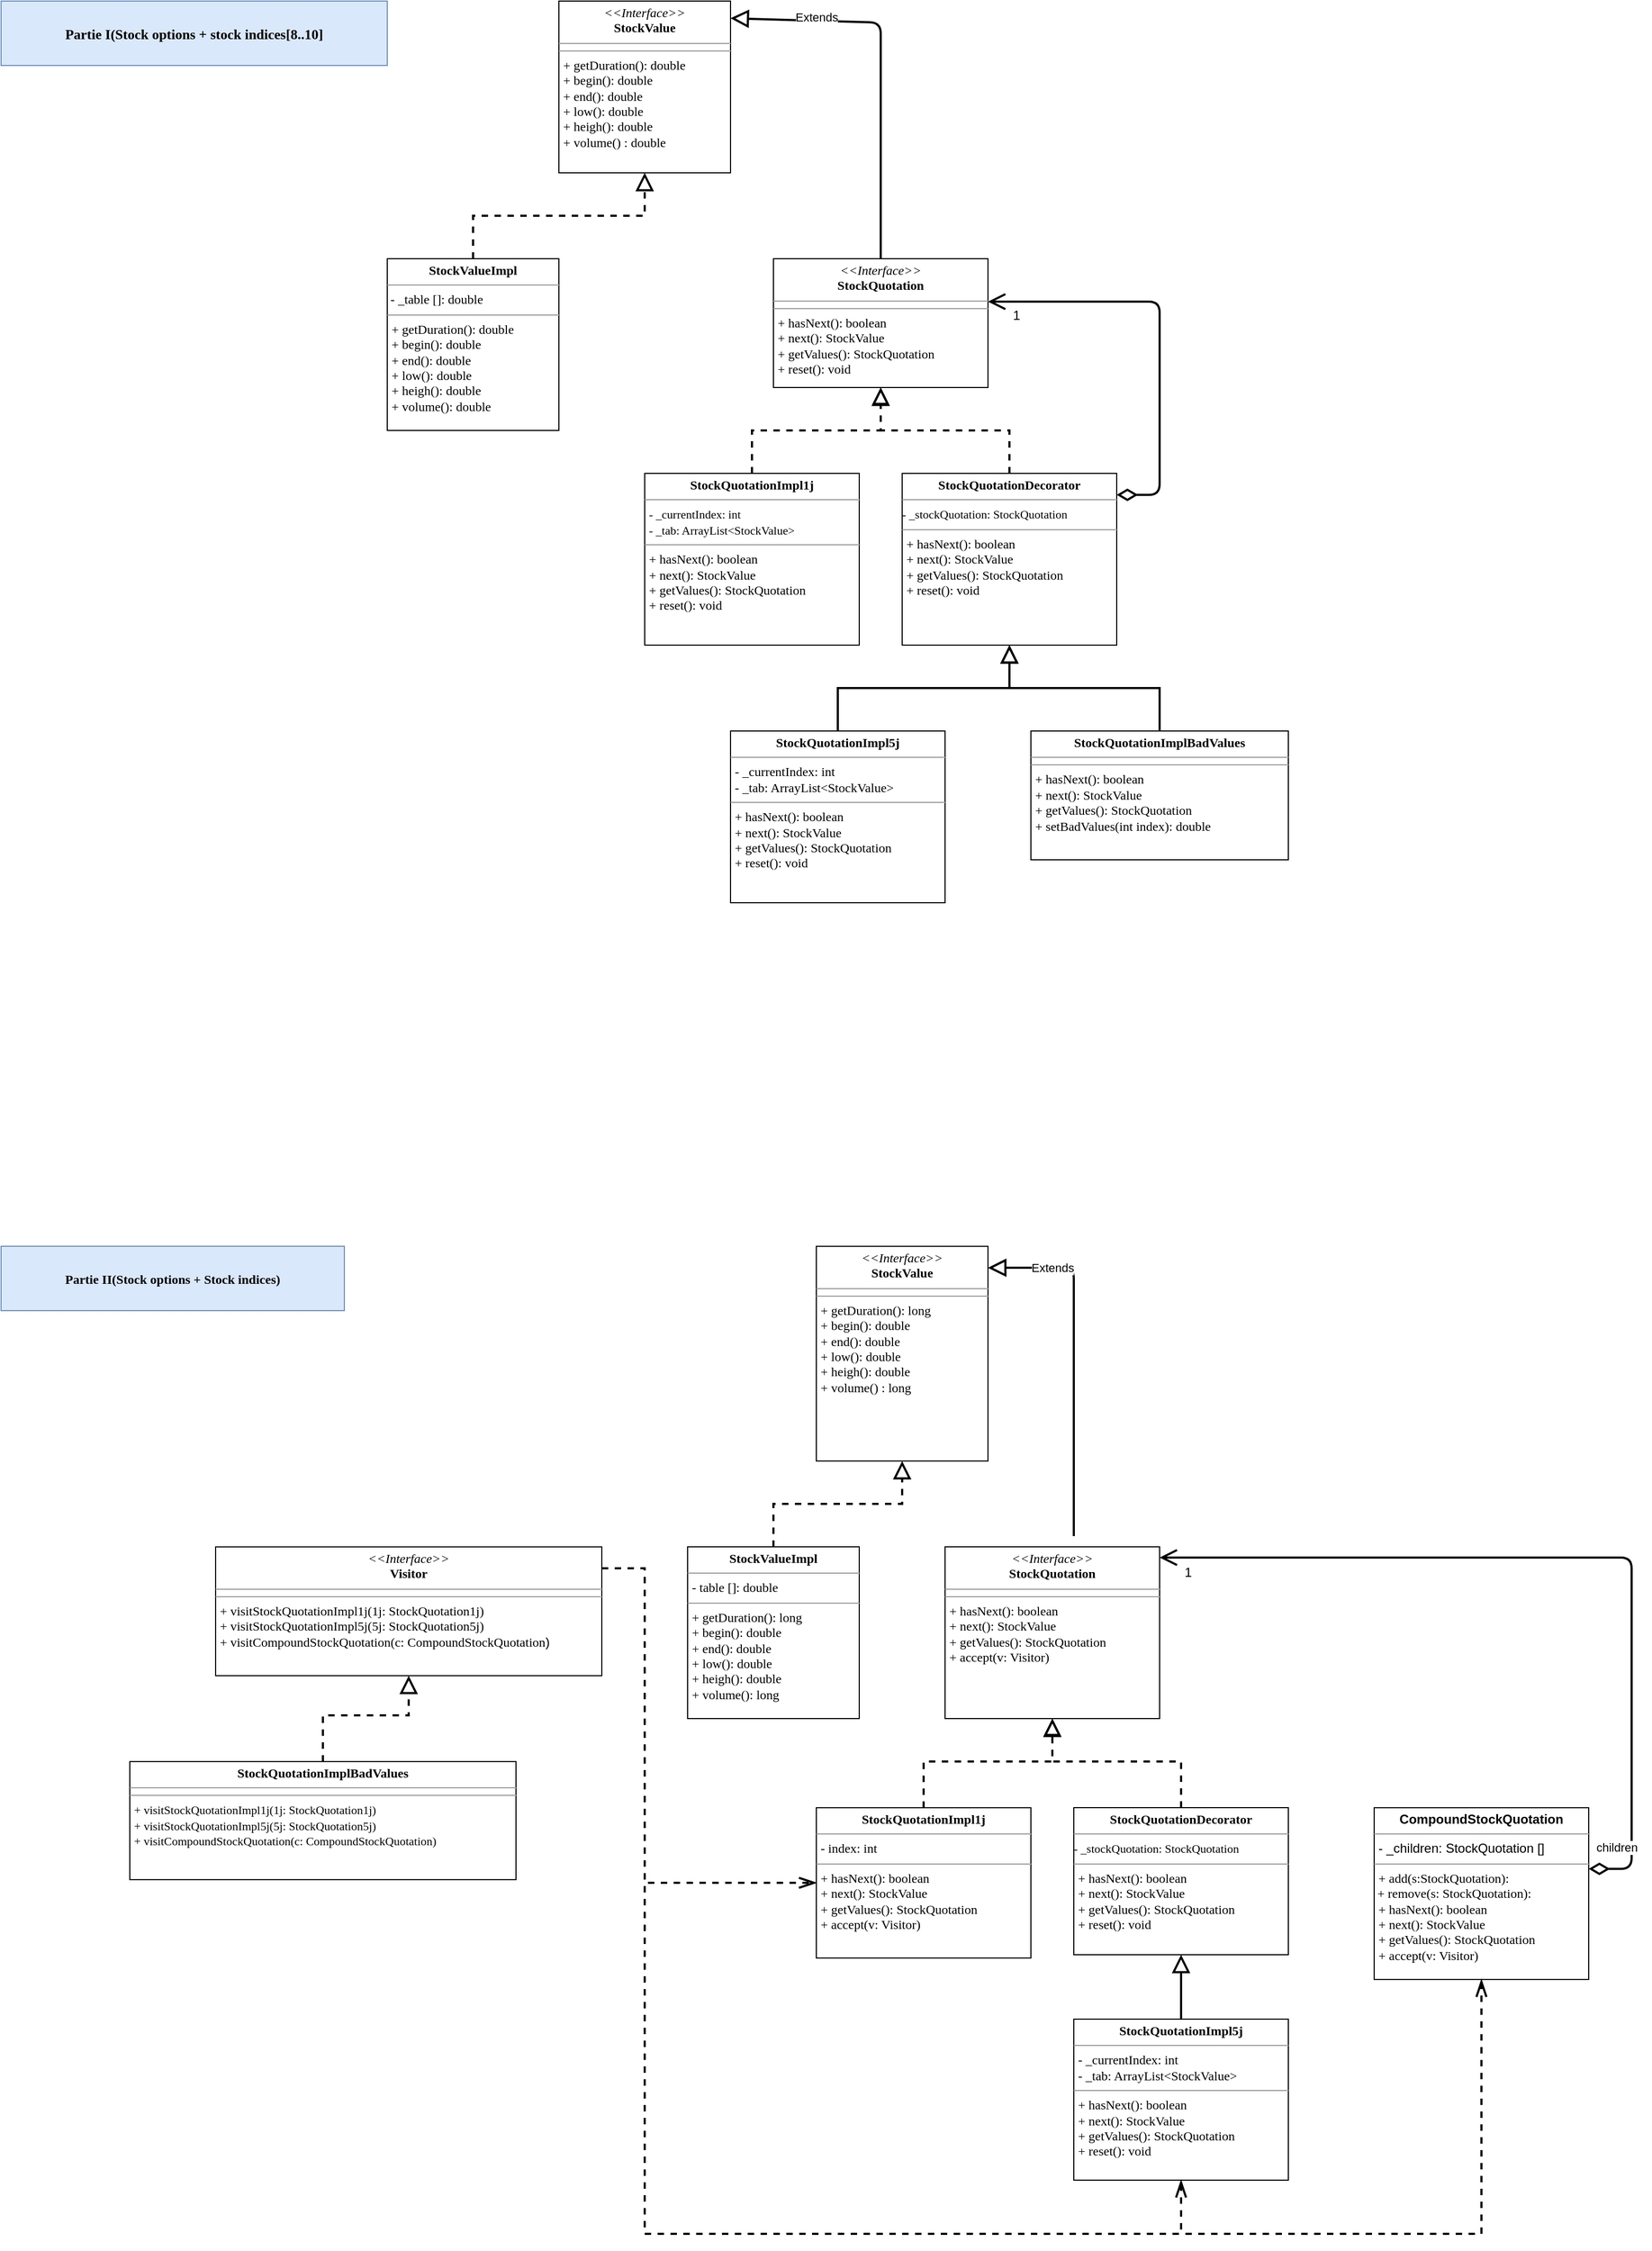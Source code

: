 <mxfile version="12.1.3" type="device" pages="1"><diagram id="fXRAQ_BxFODqJhQ1RW9U" name="Page-1"><mxGraphModel dx="1408" dy="883" grid="1" gridSize="10" guides="1" tooltips="1" connect="1" arrows="1" fold="1" page="1" pageScale="1" pageWidth="827" pageHeight="1169" math="0" shadow="0"><root><mxCell id="0"/><mxCell id="1" parent="0"/><mxCell id="wF_tQmzVPXMbM2Yuupl2-4" value="&lt;p style=&quot;margin: 0px ; margin-top: 4px ; text-align: center&quot;&gt;&lt;font style=&quot;font-size: 12px&quot; face=&quot;Tahoma&quot;&gt;&lt;i&gt;&amp;lt;&amp;lt;Interface&amp;gt;&amp;gt;&lt;/i&gt;&lt;br&gt;&lt;b&gt;StockValue&lt;/b&gt;&lt;/font&gt;&lt;/p&gt;&lt;hr size=&quot;1&quot;&gt;&lt;hr size=&quot;1&quot;&gt;&lt;p style=&quot;margin: 0px ; margin-left: 4px&quot;&gt;&lt;font style=&quot;font-size: 12px&quot; face=&quot;Tahoma&quot;&gt;+ getDuration(): double&lt;br&gt;&lt;/font&gt;&lt;/p&gt;&lt;p style=&quot;margin: 0px ; margin-left: 4px&quot;&gt;&lt;font style=&quot;font-size: 12px&quot; face=&quot;Tahoma&quot;&gt;+ begin(): double&lt;br&gt;+ end(): double&lt;/font&gt;&lt;/p&gt;&lt;p style=&quot;margin: 0px ; margin-left: 4px&quot;&gt;&lt;font style=&quot;font-size: 12px&quot; face=&quot;Tahoma&quot;&gt;+ low(): double&lt;/font&gt;&lt;/p&gt;&lt;p style=&quot;margin: 0px ; margin-left: 4px&quot;&gt;&lt;font style=&quot;font-size: 12px&quot; face=&quot;Tahoma&quot;&gt;+ heigh(): double&lt;/font&gt;&lt;/p&gt;&lt;p style=&quot;margin: 0px ; margin-left: 4px&quot;&gt;&lt;font style=&quot;font-size: 12px&quot; face=&quot;Tahoma&quot;&gt;+ volume() : double&lt;br&gt;&lt;/font&gt;&lt;/p&gt;" style="verticalAlign=top;align=left;overflow=fill;fontSize=12;fontFamily=Helvetica;html=1;" parent="1" vertex="1"><mxGeometry x="560" y="40" width="160" height="160" as="geometry"/></mxCell><mxCell id="wF_tQmzVPXMbM2Yuupl2-6" style="edgeStyle=orthogonalEdgeStyle;rounded=0;orthogonalLoop=1;jettySize=auto;html=1;endArrow=block;endFill=0;dashed=1;strokeWidth=2;endSize=12;" parent="1" source="wF_tQmzVPXMbM2Yuupl2-5" target="wF_tQmzVPXMbM2Yuupl2-4" edge="1"><mxGeometry relative="1" as="geometry"><mxPoint x="507" y="250" as="targetPoint"/><Array as="points"><mxPoint x="480" y="240"/><mxPoint x="640" y="240"/></Array></mxGeometry></mxCell><mxCell id="wF_tQmzVPXMbM2Yuupl2-5" value="&lt;p style=&quot;margin: 0px ; margin-top: 4px ; text-align: center&quot;&gt;&lt;font style=&quot;font-size: 12px&quot; face=&quot;Tahoma&quot;&gt;&lt;b&gt;StockValueImpl&lt;/b&gt;&lt;/font&gt;&lt;/p&gt;&lt;hr size=&quot;1&quot;&gt;&lt;font style=&quot;font-size: 12px&quot; face=&quot;Tahoma&quot;&gt;&lt;font style=&quot;font-size: 12px&quot;&gt;&amp;nbsp;- _table []: double&lt;/font&gt;&lt;br&gt;&lt;/font&gt;&lt;hr size=&quot;1&quot;&gt;&lt;p style=&quot;margin: 0px ; margin-left: 4px&quot;&gt;&lt;font style=&quot;font-size: 12px&quot; face=&quot;Tahoma&quot;&gt;+ getDuration(): double&lt;/font&gt;&lt;/p&gt;&lt;p style=&quot;margin: 0px ; margin-left: 4px&quot;&gt;&lt;font style=&quot;font-size: 12px&quot; face=&quot;Tahoma&quot;&gt;+ begin(): double&lt;/font&gt;&lt;/p&gt;&lt;p style=&quot;margin: 0px ; margin-left: 4px&quot;&gt;&lt;font style=&quot;font-size: 12px&quot; face=&quot;Tahoma&quot;&gt;+ end(): double&lt;/font&gt;&lt;/p&gt;&lt;p style=&quot;margin: 0px ; margin-left: 4px&quot;&gt;&lt;font style=&quot;font-size: 12px&quot; face=&quot;Tahoma&quot;&gt;+ low(): double&lt;/font&gt;&lt;/p&gt;&lt;p style=&quot;margin: 0px ; margin-left: 4px&quot;&gt;&lt;font style=&quot;font-size: 12px&quot; face=&quot;Tahoma&quot;&gt;+ heigh(): double&lt;/font&gt;&lt;/p&gt;&lt;p style=&quot;margin: 0px ; margin-left: 4px&quot;&gt;&lt;font style=&quot;font-size: 12px&quot; face=&quot;Tahoma&quot;&gt;+ volume(): double&lt;br&gt;&lt;/font&gt;&lt;/p&gt;" style="verticalAlign=top;align=left;overflow=fill;fontSize=12;fontFamily=Helvetica;html=1;" parent="1" vertex="1"><mxGeometry x="400" y="280" width="160" height="160" as="geometry"/></mxCell><mxCell id="wF_tQmzVPXMbM2Yuupl2-7" value="&lt;p style=&quot;margin: 0px ; margin-top: 4px ; text-align: center&quot;&gt;&lt;font style=&quot;font-size: 12px&quot; face=&quot;Tahoma&quot;&gt;&lt;i&gt;&amp;lt;&amp;lt;Interface&amp;gt;&amp;gt;&lt;/i&gt;&lt;br&gt;&lt;b&gt;StockQuotation&lt;/b&gt;&lt;/font&gt;&lt;/p&gt;&lt;hr size=&quot;1&quot;&gt;&lt;hr size=&quot;1&quot;&gt;&lt;p style=&quot;margin: 0px ; margin-left: 4px&quot;&gt;&lt;font style=&quot;font-size: 12px&quot; face=&quot;Tahoma&quot;&gt;+ hasNext(): boolean&lt;br&gt;+ next(): StockValue&lt;/font&gt;&lt;/p&gt;&lt;p style=&quot;margin: 0px ; margin-left: 4px&quot;&gt;&lt;font style=&quot;font-size: 12px&quot; face=&quot;Tahoma&quot;&gt;+ getValues(): StockQuotation&lt;/font&gt;&lt;/p&gt;&lt;p style=&quot;margin: 0px ; margin-left: 4px&quot;&gt;&lt;font style=&quot;font-size: 12px&quot; face=&quot;Tahoma&quot;&gt;+ reset(): void&lt;br&gt;&lt;/font&gt;&lt;/p&gt;" style="verticalAlign=top;align=left;overflow=fill;fontSize=12;fontFamily=Helvetica;html=1;" parent="1" vertex="1"><mxGeometry x="760" y="280" width="200" height="120" as="geometry"/></mxCell><mxCell id="wF_tQmzVPXMbM2Yuupl2-9" style="edgeStyle=orthogonalEdgeStyle;rounded=0;orthogonalLoop=1;jettySize=auto;html=1;entryX=0.5;entryY=1;entryDx=0;entryDy=0;dashed=1;endArrow=block;endFill=0;strokeWidth=2;endSize=11;" parent="1" source="wF_tQmzVPXMbM2Yuupl2-8" target="wF_tQmzVPXMbM2Yuupl2-7" edge="1"><mxGeometry relative="1" as="geometry"><Array as="points"><mxPoint x="740" y="440"/><mxPoint x="860" y="440"/></Array></mxGeometry></mxCell><mxCell id="wF_tQmzVPXMbM2Yuupl2-8" value="&lt;p style=&quot;margin: 0px ; margin-top: 4px ; text-align: center&quot;&gt;&lt;font style=&quot;font-size: 12px&quot; face=&quot;Tahoma&quot;&gt;&lt;b&gt;StockQuotationImpl1j&lt;/b&gt;&lt;/font&gt;&lt;/p&gt;&lt;hr size=&quot;1&quot;&gt;&lt;p style=&quot;margin: 0px ; margin-left: 4px&quot;&gt;&lt;font style=&quot;font-size: 12px&quot; face=&quot;Tahoma&quot;&gt;&lt;font style=&quot;font-size: 11px&quot;&gt;- _currentIndex: int&lt;/font&gt;&lt;br&gt;&lt;/font&gt;&lt;/p&gt;&lt;p style=&quot;margin: 0px ; margin-left: 4px&quot;&gt;&lt;font style=&quot;font-size: 12px&quot; face=&quot;Tahoma&quot;&gt;&lt;font style=&quot;font-size: 11px&quot;&gt;- _tab: ArrayList&amp;lt;StockValue&amp;gt;&lt;/font&gt;&lt;br&gt;&lt;/font&gt;&lt;/p&gt;&lt;hr size=&quot;1&quot;&gt;&lt;p style=&quot;margin: 0px ; margin-left: 4px&quot;&gt;&lt;font style=&quot;font-size: 12px&quot; face=&quot;Tahoma&quot;&gt;+ hasNext(): boolean&lt;/font&gt;&lt;/p&gt;&lt;p style=&quot;margin: 0px ; margin-left: 4px&quot;&gt;&lt;font style=&quot;font-size: 12px&quot; face=&quot;Tahoma&quot;&gt;+ next(): StockValue&lt;/font&gt;&lt;/p&gt;&lt;p style=&quot;margin: 0px ; margin-left: 4px&quot;&gt;&lt;font style=&quot;font-size: 12px&quot; face=&quot;Tahoma&quot;&gt;&lt;font style=&quot;font-size: 12px&quot;&gt;+ getValues(): StockQuotation&lt;/font&gt;&lt;/font&gt;&lt;/p&gt;&lt;p style=&quot;margin: 0px ; margin-left: 4px&quot;&gt;&lt;font style=&quot;font-size: 12px&quot; face=&quot;Tahoma&quot;&gt;&lt;font style=&quot;font-size: 12px&quot;&gt;&lt;font style=&quot;font-size: 12px&quot; face=&quot;Tahoma&quot;&gt;+ reset(): void&lt;/font&gt;&lt;/font&gt;&lt;/font&gt;&lt;/p&gt;" style="verticalAlign=top;align=left;overflow=fill;fontSize=12;fontFamily=Helvetica;html=1;" parent="1" vertex="1"><mxGeometry x="640" y="480" width="200" height="160" as="geometry"/></mxCell><mxCell id="wF_tQmzVPXMbM2Yuupl2-10" value="&lt;p style=&quot;margin: 0px ; margin-top: 4px ; text-align: center&quot;&gt;&lt;font style=&quot;font-size: 12px&quot; face=&quot;Tahoma&quot;&gt;&lt;b&gt;StockQuotationImpl5j&lt;/b&gt;&lt;/font&gt;&lt;/p&gt;&lt;hr size=&quot;1&quot;&gt;&lt;p style=&quot;margin: 0px ; margin-left: 4px&quot;&gt;&lt;font style=&quot;font-size: 11px&quot; face=&quot;Tahoma&quot;&gt;&lt;font style=&quot;font-size: 12px&quot;&gt;- _currentIndex: int&lt;/font&gt;&lt;/font&gt;&lt;/p&gt;&lt;p style=&quot;margin: 0px ; margin-left: 4px&quot;&gt;&lt;font style=&quot;font-size: 11px&quot; face=&quot;Tahoma&quot;&gt;&lt;font style=&quot;font-size: 12px&quot;&gt;&lt;font style=&quot;font-size: 12px&quot;&gt;- _tab: ArrayList&amp;lt;StockValue&amp;gt;&lt;/font&gt;&lt;/font&gt;&lt;/font&gt;&lt;/p&gt;&lt;hr size=&quot;1&quot;&gt;&lt;p style=&quot;margin: 0px ; margin-left: 4px&quot;&gt;&lt;font style=&quot;font-size: 12px&quot; face=&quot;Tahoma&quot;&gt;+ hasNext(): boolean&lt;/font&gt;&lt;/p&gt;&lt;p style=&quot;margin: 0px ; margin-left: 4px&quot;&gt;&lt;font style=&quot;font-size: 12px&quot; face=&quot;Tahoma&quot;&gt;+ next(): StockValue&lt;/font&gt;&lt;/p&gt;&lt;p style=&quot;margin: 0px ; margin-left: 4px&quot;&gt;&lt;font style=&quot;font-size: 12px&quot; face=&quot;Tahoma&quot;&gt;&lt;font style=&quot;font-size: 12px&quot;&gt;+ getValues(): StockQuotation&lt;/font&gt;&lt;/font&gt;&lt;/p&gt;&lt;p style=&quot;margin: 0px ; margin-left: 4px&quot;&gt;&lt;font style=&quot;font-size: 12px&quot; face=&quot;Tahoma&quot;&gt;&lt;font style=&quot;font-size: 12px&quot;&gt;&lt;font style=&quot;font-size: 12px&quot; face=&quot;Tahoma&quot;&gt;+ reset(): void&lt;/font&gt;&lt;/font&gt;&lt;/font&gt;&lt;/p&gt;" style="verticalAlign=top;align=left;overflow=fill;fontSize=12;fontFamily=Helvetica;html=1;" parent="1" vertex="1"><mxGeometry x="720" y="720" width="200" height="160" as="geometry"/></mxCell><mxCell id="wF_tQmzVPXMbM2Yuupl2-14" style="edgeStyle=orthogonalEdgeStyle;rounded=0;orthogonalLoop=1;jettySize=auto;html=1;dashed=1;endArrow=block;endFill=0;strokeWidth=2;endSize=12;" parent="1" source="wF_tQmzVPXMbM2Yuupl2-12" target="wF_tQmzVPXMbM2Yuupl2-7" edge="1"><mxGeometry relative="1" as="geometry"><mxPoint x="860" y="430" as="targetPoint"/><Array as="points"><mxPoint x="980" y="440"/><mxPoint x="860" y="440"/></Array></mxGeometry></mxCell><mxCell id="wF_tQmzVPXMbM2Yuupl2-12" value="&lt;p style=&quot;margin: 0px ; margin-top: 4px ; text-align: center&quot;&gt;&lt;font style=&quot;font-size: 12px&quot; face=&quot;Tahoma&quot;&gt;&lt;b&gt;StockQuotationDecorator&lt;/b&gt;&lt;/font&gt;&lt;/p&gt;&lt;hr size=&quot;1&quot;&gt;&lt;font style=&quot;font-size: 11px&quot; face=&quot;Tahoma&quot;&gt;- _stockQuotation: StockQuotation&lt;/font&gt;&lt;br&gt;&lt;hr size=&quot;1&quot;&gt;&lt;p style=&quot;margin: 0px ; margin-left: 4px&quot;&gt;&lt;font style=&quot;font-size: 12px&quot; face=&quot;Tahoma&quot;&gt;+ hasNext(): boolean&lt;/font&gt;&lt;/p&gt;&lt;p style=&quot;margin: 0px ; margin-left: 4px&quot;&gt;&lt;font style=&quot;font-size: 12px&quot; face=&quot;Tahoma&quot;&gt;+ next(): StockValue&lt;/font&gt;&lt;/p&gt;&lt;p style=&quot;margin: 0px ; margin-left: 4px&quot;&gt;&lt;font style=&quot;font-size: 12px&quot; face=&quot;Tahoma&quot;&gt;&lt;font style=&quot;font-size: 12px&quot;&gt;+ getValues(): StockQuotation&lt;/font&gt;&lt;/font&gt;&lt;br&gt;&lt;font style=&quot;font-size: 12px&quot; face=&quot;Tahoma&quot;&gt;&lt;font style=&quot;font-size: 12px&quot; face=&quot;Tahoma&quot;&gt;+ reset(): void&lt;/font&gt;&lt;/font&gt;&lt;/p&gt;" style="verticalAlign=top;align=left;overflow=fill;fontSize=12;fontFamily=Helvetica;html=1;" parent="1" vertex="1"><mxGeometry x="880" y="480" width="200" height="160" as="geometry"/></mxCell><mxCell id="wF_tQmzVPXMbM2Yuupl2-21" style="edgeStyle=orthogonalEdgeStyle;rounded=0;orthogonalLoop=1;jettySize=auto;html=1;entryX=0.5;entryY=1;entryDx=0;entryDy=0;endArrow=block;endFill=0;endSize=12;strokeWidth=2;" parent="1" source="wF_tQmzVPXMbM2Yuupl2-20" target="wF_tQmzVPXMbM2Yuupl2-12" edge="1"><mxGeometry relative="1" as="geometry"><Array as="points"><mxPoint x="1120" y="680"/><mxPoint x="980" y="680"/></Array></mxGeometry></mxCell><mxCell id="wF_tQmzVPXMbM2Yuupl2-20" value="&lt;p style=&quot;margin: 0px ; margin-top: 4px ; text-align: center&quot;&gt;&lt;font style=&quot;font-size: 12px&quot; face=&quot;Tahoma&quot;&gt;&lt;b&gt;StockQuotationImplBadValues&lt;/b&gt;&lt;/font&gt;&lt;/p&gt;&lt;hr size=&quot;1&quot;&gt;&lt;hr size=&quot;1&quot;&gt;&lt;p style=&quot;margin: 0px ; margin-left: 4px&quot;&gt;&lt;font style=&quot;font-size: 12px&quot; face=&quot;Tahoma&quot;&gt;+ hasNext(): boolean&lt;/font&gt;&lt;/p&gt;&lt;p style=&quot;margin: 0px ; margin-left: 4px&quot;&gt;&lt;font style=&quot;font-size: 12px&quot; face=&quot;Tahoma&quot;&gt;+ next(): StockValue&lt;/font&gt;&lt;/p&gt;&lt;p style=&quot;margin: 0px ; margin-left: 4px&quot;&gt;&lt;font style=&quot;font-size: 12px&quot; face=&quot;Tahoma&quot;&gt;&lt;font style=&quot;font-size: 12px&quot;&gt;+ getValues(): StockQuotation&lt;/font&gt;&lt;br&gt;&lt;/font&gt;&lt;/p&gt;&lt;p style=&quot;margin: 0px ; margin-left: 4px&quot;&gt;&lt;font style=&quot;font-size: 12px&quot; face=&quot;Tahoma&quot;&gt;+ setBadValues(int index): double&lt;br&gt;&lt;/font&gt;&lt;/p&gt;" style="verticalAlign=top;align=left;overflow=fill;fontSize=12;fontFamily=Helvetica;html=1;" parent="1" vertex="1"><mxGeometry x="1000" y="720" width="240" height="120" as="geometry"/></mxCell><mxCell id="wF_tQmzVPXMbM2Yuupl2-23" value="Extends" style="endArrow=block;endSize=12;endFill=0;html=1;strokeWidth=2;exitX=0.5;exitY=0;exitDx=0;exitDy=0;entryX=1;entryY=0.1;entryDx=0;entryDy=0;entryPerimeter=0;" parent="1" source="wF_tQmzVPXMbM2Yuupl2-7" target="wF_tQmzVPXMbM2Yuupl2-4" edge="1"><mxGeometry x="0.083" y="30" width="160" relative="1" as="geometry"><mxPoint x="740" y="300" as="sourcePoint"/><mxPoint x="740" y="220" as="targetPoint"/><Array as="points"><mxPoint x="860" y="60"/></Array><mxPoint x="-30" y="-30" as="offset"/></mxGeometry></mxCell><mxCell id="wF_tQmzVPXMbM2Yuupl2-28" value="" style="endArrow=open;html=1;endSize=12;startArrow=diamondThin;startSize=14;startFill=0;edgeStyle=orthogonalEdgeStyle;strokeWidth=2;" parent="1" source="wF_tQmzVPXMbM2Yuupl2-12" target="wF_tQmzVPXMbM2Yuupl2-7" edge="1"><mxGeometry relative="1" as="geometry"><mxPoint x="1210" y="570" as="sourcePoint"/><mxPoint x="960" y="320" as="targetPoint"/><Array as="points"><mxPoint x="1120" y="500"/><mxPoint x="1120" y="320"/></Array></mxGeometry></mxCell><mxCell id="wF_tQmzVPXMbM2Yuupl2-29" value="" style="resizable=0;html=1;align=left;verticalAlign=top;labelBackgroundColor=#ffffff;fontSize=10;" parent="wF_tQmzVPXMbM2Yuupl2-28" connectable="0" vertex="1"><mxGeometry x="-1" relative="1" as="geometry"/></mxCell><mxCell id="wF_tQmzVPXMbM2Yuupl2-30" value="&lt;div&gt;&lt;font style=&quot;font-size: 12px&quot;&gt;1&lt;/font&gt;&lt;br&gt;&lt;/div&gt;" style="resizable=0;html=1;align=right;verticalAlign=top;labelBackgroundColor=#ffffff;fontSize=10;" parent="wF_tQmzVPXMbM2Yuupl2-28" connectable="0" vertex="1"><mxGeometry x="1" relative="1" as="geometry"><mxPoint x="30" y="-1" as="offset"/></mxGeometry></mxCell><mxCell id="wF_tQmzVPXMbM2Yuupl2-47" value="&lt;p style=&quot;margin: 0px ; margin-top: 4px ; text-align: center&quot;&gt;&lt;font style=&quot;font-size: 12px&quot; face=&quot;Tahoma&quot;&gt;&lt;i&gt;&amp;lt;&amp;lt;Interface&amp;gt;&amp;gt;&lt;/i&gt;&lt;br&gt;&lt;b&gt;StockValue&lt;/b&gt;&lt;/font&gt;&lt;/p&gt;&lt;hr size=&quot;1&quot;&gt;&lt;hr size=&quot;1&quot;&gt;&lt;p style=&quot;margin: 0px ; margin-left: 4px&quot;&gt;&lt;font style=&quot;font-size: 12px&quot; face=&quot;Tahoma&quot;&gt;+ getDuration(): long&lt;/font&gt;&lt;/p&gt;&lt;p style=&quot;margin: 0px ; margin-left: 4px&quot;&gt;&lt;font style=&quot;font-size: 12px&quot; face=&quot;Tahoma&quot;&gt;+ begin(): double&lt;br&gt;+ end(): double&lt;/font&gt;&lt;/p&gt;&lt;p style=&quot;margin: 0px ; margin-left: 4px&quot;&gt;&lt;font style=&quot;font-size: 12px&quot; face=&quot;Tahoma&quot;&gt;+ low(): double&lt;/font&gt;&lt;/p&gt;&lt;p style=&quot;margin: 0px ; margin-left: 4px&quot;&gt;&lt;font style=&quot;font-size: 12px&quot; face=&quot;Tahoma&quot;&gt;+ heigh(): double&lt;/font&gt;&lt;/p&gt;&lt;p style=&quot;margin: 0px ; margin-left: 4px&quot;&gt;&lt;font style=&quot;font-size: 12px&quot; face=&quot;Tahoma&quot;&gt;+ volume() : long&lt;br&gt;&lt;/font&gt;&lt;/p&gt;" style="verticalAlign=top;align=left;overflow=fill;fontSize=12;fontFamily=Helvetica;html=1;" parent="1" vertex="1"><mxGeometry x="800" y="1200.071" width="160" height="200" as="geometry"/></mxCell><mxCell id="wF_tQmzVPXMbM2Yuupl2-48" style="edgeStyle=orthogonalEdgeStyle;rounded=0;orthogonalLoop=1;jettySize=auto;html=1;endArrow=block;endFill=0;dashed=1;strokeWidth=2;endSize=12;" parent="1" source="wF_tQmzVPXMbM2Yuupl2-49" target="wF_tQmzVPXMbM2Yuupl2-47" edge="1"><mxGeometry relative="1" as="geometry"><mxPoint x="747" y="1410.071" as="targetPoint"/><Array as="points"><mxPoint x="760" y="1440"/><mxPoint x="880" y="1440"/></Array></mxGeometry></mxCell><mxCell id="wF_tQmzVPXMbM2Yuupl2-49" value="&lt;p style=&quot;margin: 0px ; margin-top: 4px ; text-align: center&quot;&gt;&lt;font style=&quot;font-size: 12px&quot; face=&quot;Tahoma&quot;&gt;&lt;b&gt;StockValueImpl&lt;/b&gt;&lt;/font&gt;&lt;/p&gt;&lt;hr size=&quot;1&quot;&gt;&lt;p style=&quot;margin: 0px ; margin-left: 4px&quot;&gt;&lt;font style=&quot;font-size: 12px&quot; face=&quot;Tahoma&quot;&gt;- table []: double&lt;br&gt;&lt;/font&gt;&lt;/p&gt;&lt;hr size=&quot;1&quot;&gt;&lt;p style=&quot;margin: 0px ; margin-left: 4px&quot;&gt;&lt;font style=&quot;font-size: 12px&quot; face=&quot;Tahoma&quot;&gt;+ getDuration(): long&lt;/font&gt;&lt;/p&gt;&lt;p style=&quot;margin: 0px ; margin-left: 4px&quot;&gt;&lt;font style=&quot;font-size: 12px&quot; face=&quot;Tahoma&quot;&gt;+ begin(): double&lt;/font&gt;&lt;/p&gt;&lt;p style=&quot;margin: 0px ; margin-left: 4px&quot;&gt;&lt;font style=&quot;font-size: 12px&quot; face=&quot;Tahoma&quot;&gt;+ end(): double&lt;/font&gt;&lt;/p&gt;&lt;p style=&quot;margin: 0px ; margin-left: 4px&quot;&gt;&lt;font style=&quot;font-size: 12px&quot; face=&quot;Tahoma&quot;&gt;+ low(): double&lt;/font&gt;&lt;/p&gt;&lt;p style=&quot;margin: 0px ; margin-left: 4px&quot;&gt;&lt;font style=&quot;font-size: 12px&quot; face=&quot;Tahoma&quot;&gt;+ heigh(): double&lt;/font&gt;&lt;/p&gt;&lt;p style=&quot;margin: 0px ; margin-left: 4px&quot;&gt;&lt;font style=&quot;font-size: 12px&quot; face=&quot;Tahoma&quot;&gt;+ volume(): long&lt;br&gt;&lt;/font&gt;&lt;/p&gt;" style="verticalAlign=top;align=left;overflow=fill;fontSize=12;fontFamily=Helvetica;html=1;" parent="1" vertex="1"><mxGeometry x="680" y="1480" width="160" height="160" as="geometry"/></mxCell><mxCell id="wF_tQmzVPXMbM2Yuupl2-50" value="&lt;p style=&quot;margin: 0px ; margin-top: 4px ; text-align: center&quot;&gt;&lt;font style=&quot;font-size: 12px&quot; face=&quot;Tahoma&quot;&gt;&lt;i&gt;&amp;lt;&amp;lt;Interface&amp;gt;&amp;gt;&lt;/i&gt;&lt;br&gt;&lt;b&gt;StockQuotation&lt;/b&gt;&lt;/font&gt;&lt;/p&gt;&lt;hr size=&quot;1&quot;&gt;&lt;hr size=&quot;1&quot;&gt;&lt;p style=&quot;margin: 0px ; margin-left: 4px&quot;&gt;&lt;font style=&quot;font-size: 12px&quot; face=&quot;Tahoma&quot;&gt;+ hasNext(): boolean&lt;br&gt;+ next(): StockValue&lt;/font&gt;&lt;/p&gt;&lt;p style=&quot;margin: 0px ; margin-left: 4px&quot;&gt;&lt;font style=&quot;font-size: 12px&quot; face=&quot;Tahoma&quot;&gt;+ getValues(): StockQuotation&lt;br&gt;&lt;/font&gt;&lt;/p&gt;&lt;p style=&quot;margin: 0px ; margin-left: 4px&quot;&gt;&lt;font style=&quot;font-size: 12px&quot; face=&quot;Tahoma&quot;&gt;+ accept(v: Visitor)&lt;br&gt;&lt;/font&gt;&lt;/p&gt;" style="verticalAlign=top;align=left;overflow=fill;fontSize=12;fontFamily=Helvetica;html=1;" parent="1" vertex="1"><mxGeometry x="920" y="1480" width="200" height="160" as="geometry"/></mxCell><mxCell id="wF_tQmzVPXMbM2Yuupl2-51" style="edgeStyle=orthogonalEdgeStyle;rounded=0;orthogonalLoop=1;jettySize=auto;html=1;dashed=1;endArrow=block;endFill=0;strokeWidth=2;endSize=11;" parent="1" source="wF_tQmzVPXMbM2Yuupl2-52" target="wF_tQmzVPXMbM2Yuupl2-50" edge="1"><mxGeometry relative="1" as="geometry"><mxPoint x="1041" y="1620.071" as="targetPoint"/><Array as="points"><mxPoint x="900" y="1680"/><mxPoint x="1020" y="1680"/></Array></mxGeometry></mxCell><mxCell id="wF_tQmzVPXMbM2Yuupl2-52" value="&lt;p style=&quot;margin: 0px ; margin-top: 4px ; text-align: center&quot;&gt;&lt;font style=&quot;font-size: 12px&quot; face=&quot;Tahoma&quot;&gt;&lt;b&gt;StockQuotationImpl1j&lt;/b&gt;&lt;/font&gt;&lt;/p&gt;&lt;hr size=&quot;1&quot;&gt;&lt;p style=&quot;margin: 0px ; margin-left: 4px&quot;&gt;&lt;font style=&quot;font-size: 12px&quot; face=&quot;Tahoma&quot;&gt;&lt;font style=&quot;font-size: 12px&quot;&gt;- index: int&lt;/font&gt;&lt;br&gt;&lt;/font&gt;&lt;/p&gt;&lt;hr size=&quot;1&quot;&gt;&lt;p style=&quot;margin: 0px ; margin-left: 4px&quot;&gt;&lt;font style=&quot;font-size: 12px&quot; face=&quot;Tahoma&quot;&gt;+ hasNext(): boolean&lt;/font&gt;&lt;/p&gt;&lt;p style=&quot;margin: 0px ; margin-left: 4px&quot;&gt;&lt;font style=&quot;font-size: 12px&quot; face=&quot;Tahoma&quot;&gt;+ next(): StockValue&lt;/font&gt;&lt;/p&gt;&lt;p style=&quot;margin: 0px ; margin-left: 4px&quot;&gt;&lt;font style=&quot;font-size: 12px&quot; face=&quot;Tahoma&quot;&gt;&lt;font style=&quot;font-size: 12px&quot;&gt;+ getValues(): StockQuotation&lt;/font&gt;&lt;/font&gt;&lt;/p&gt;&lt;p style=&quot;margin: 0px ; margin-left: 4px&quot;&gt;&lt;font style=&quot;font-size: 12px&quot; face=&quot;Tahoma&quot;&gt;&lt;font style=&quot;font-size: 12px&quot;&gt;&lt;font style=&quot;font-size: 12px&quot; face=&quot;Tahoma&quot;&gt;+ accept(v: Visitor)&lt;/font&gt;&lt;/font&gt;&lt;/font&gt;&lt;/p&gt;" style="verticalAlign=top;align=left;overflow=fill;fontSize=12;fontFamily=Helvetica;html=1;" parent="1" vertex="1"><mxGeometry x="800" y="1723.071" width="200" height="140" as="geometry"/></mxCell><mxCell id="wF_tQmzVPXMbM2Yuupl2-53" style="edgeStyle=orthogonalEdgeStyle;rounded=0;orthogonalLoop=1;jettySize=auto;html=1;dashed=1;endArrow=block;endFill=0;strokeWidth=2;endSize=12;exitX=0.5;exitY=0;exitDx=0;exitDy=0;" parent="1" target="wF_tQmzVPXMbM2Yuupl2-50" edge="1" source="G3fOx9dv24hC3mae12aQ-6"><mxGeometry relative="1" as="geometry"><mxPoint x="1119.667" y="1600.071" as="targetPoint"/><mxPoint x="1180.286" y="1760.214" as="sourcePoint"/><Array as="points"><mxPoint x="1140" y="1680"/><mxPoint x="1020" y="1680"/></Array></mxGeometry></mxCell><mxCell id="wF_tQmzVPXMbM2Yuupl2-55" value="Extends" style="endArrow=block;endSize=12;endFill=0;html=1;strokeWidth=2;entryX=1;entryY=0.1;entryDx=0;entryDy=0;entryPerimeter=0;" parent="1" target="wF_tQmzVPXMbM2Yuupl2-47" edge="1"><mxGeometry x="0.515" y="20" width="160" relative="1" as="geometry"><mxPoint x="1040" y="1470" as="sourcePoint"/><mxPoint x="1020" y="1380.071" as="targetPoint"/><Array as="points"><mxPoint x="1040" y="1220"/></Array><mxPoint x="-20" y="-20" as="offset"/></mxGeometry></mxCell><mxCell id="wF_tQmzVPXMbM2Yuupl2-56" value="&lt;div&gt;children&lt;/div&gt;" style="endArrow=open;html=1;endSize=12;startArrow=diamondThin;startSize=14;startFill=0;edgeStyle=orthogonalEdgeStyle;strokeWidth=2;endFill=0;" parent="1" source="wF_tQmzVPXMbM2Yuupl2-58" target="wF_tQmzVPXMbM2Yuupl2-50" edge="1"><mxGeometry x="-0.933" y="20" relative="1" as="geometry"><mxPoint x="1780" y="1630.071" as="sourcePoint"/><mxPoint x="1239" y="1490.071" as="targetPoint"/><Array as="points"><mxPoint x="1560" y="1780"/><mxPoint x="1560" y="1490"/></Array><mxPoint as="offset"/></mxGeometry></mxCell><mxCell id="wF_tQmzVPXMbM2Yuupl2-57" value="&lt;font style=&quot;font-size: 12px&quot;&gt;1&lt;/font&gt;" style="resizable=0;html=1;align=right;verticalAlign=top;labelBackgroundColor=#ffffff;fontSize=10;" parent="wF_tQmzVPXMbM2Yuupl2-56" connectable="0" vertex="1"><mxGeometry x="1" relative="1" as="geometry"><mxPoint x="30" as="offset"/></mxGeometry></mxCell><mxCell id="wF_tQmzVPXMbM2Yuupl2-58" value="&lt;p style=&quot;margin: 0px ; margin-top: 4px ; text-align: center&quot;&gt;&lt;b&gt;CompoundStockQuotation&lt;/b&gt;&lt;/p&gt;&lt;hr size=&quot;1&quot;&gt;&lt;p style=&quot;margin: 0px ; margin-left: 4px&quot;&gt;- _children: StockQuotation []&lt;br&gt;&lt;/p&gt;&lt;hr size=&quot;1&quot;&gt;&lt;p style=&quot;margin: 0px ; margin-left: 4px&quot;&gt;&lt;font style=&quot;font-size: 12px&quot; face=&quot;Tahoma&quot;&gt;&lt;font style=&quot;font-size: 12px&quot;&gt;+ add(s:StockQuotation):&lt;/font&gt;&lt;br&gt;&lt;/font&gt;&lt;/p&gt;&lt;font style=&quot;font-size: 12px&quot; face=&quot;Tahoma&quot;&gt;&amp;nbsp;+ remove(s: StockQuotation):&lt;/font&gt;&lt;p style=&quot;margin: 0px ; margin-left: 4px&quot;&gt;&lt;font style=&quot;font-size: 12px&quot; face=&quot;Tahoma&quot;&gt;+ hasNext(): boolean&lt;/font&gt;&lt;/p&gt;&lt;p style=&quot;margin: 0px ; margin-left: 4px&quot;&gt;&lt;font style=&quot;font-size: 12px&quot; face=&quot;Tahoma&quot;&gt;+ next(): StockValue&lt;/font&gt;&lt;/p&gt;&lt;p style=&quot;margin: 0px ; margin-left: 4px&quot;&gt;&lt;font style=&quot;font-size: 12px&quot; face=&quot;Tahoma&quot;&gt;&lt;font style=&quot;font-size: 12px&quot;&gt;+ getValues(): StockQuotation&lt;/font&gt;&lt;/font&gt;&lt;br&gt;&lt;font style=&quot;font-size: 12px&quot; face=&quot;Tahoma&quot;&gt;&lt;font style=&quot;font-size: 12px&quot;&gt;&lt;font style=&quot;font-size: 12px&quot; face=&quot;Tahoma&quot;&gt;+ accept(v: Visitor)&lt;/font&gt;&lt;/font&gt;&lt;/font&gt;&lt;/p&gt;" style="verticalAlign=top;align=left;overflow=fill;fontSize=12;fontFamily=Helvetica;html=1;" parent="1" vertex="1"><mxGeometry x="1320" y="1723.071" width="200" height="160" as="geometry"/></mxCell><mxCell id="wF_tQmzVPXMbM2Yuupl2-59" style="edgeStyle=orthogonalEdgeStyle;rounded=0;orthogonalLoop=1;jettySize=auto;html=1;dashed=1;endArrow=openThin;endFill=0;endSize=12;strokeWidth=2;" parent="1" source="wF_tQmzVPXMbM2Yuupl2-62" target="wF_tQmzVPXMbM2Yuupl2-52" edge="1"><mxGeometry relative="1" as="geometry"><Array as="points"><mxPoint x="640" y="1500"/><mxPoint x="640" y="1793"/></Array></mxGeometry></mxCell><mxCell id="wF_tQmzVPXMbM2Yuupl2-61" style="edgeStyle=orthogonalEdgeStyle;rounded=0;orthogonalLoop=1;jettySize=auto;html=1;dashed=1;endArrow=openThin;endFill=0;endSize=12;strokeWidth=2;" parent="1" source="wF_tQmzVPXMbM2Yuupl2-62" target="wF_tQmzVPXMbM2Yuupl2-58" edge="1"><mxGeometry relative="1" as="geometry"><Array as="points"><mxPoint x="640" y="1500"/><mxPoint x="640" y="2120"/><mxPoint x="1420" y="2120"/></Array></mxGeometry></mxCell><mxCell id="wF_tQmzVPXMbM2Yuupl2-62" value="&lt;p style=&quot;margin: 0px ; margin-top: 4px ; text-align: center&quot;&gt;&lt;font style=&quot;font-size: 12px&quot; face=&quot;Tahoma&quot;&gt;&lt;i&gt;&amp;lt;&amp;lt;Interface&amp;gt;&amp;gt;&lt;/i&gt;&lt;br&gt;&lt;b&gt;Visitor&lt;/b&gt;&lt;/font&gt;&lt;/p&gt;&lt;hr size=&quot;1&quot;&gt;&lt;hr size=&quot;1&quot;&gt;&lt;p style=&quot;margin: 0px ; margin-left: 4px&quot;&gt;&lt;font face=&quot;Tahoma&quot;&gt;+ visitStockQuotationImpl1j(1j: StockQuotation1j)&lt;br&gt;+ visitStockQuotationImpl5j(5j: StockQuotation5j)&lt;/font&gt;&lt;/p&gt;&lt;p style=&quot;margin: 0px ; margin-left: 4px&quot;&gt;&lt;font face=&quot;Tahoma&quot;&gt;+ visitCompoundStockQuotation(c: CompoundStockQuotation&lt;/font&gt;)&lt;/p&gt;" style="verticalAlign=top;align=left;overflow=fill;fontSize=12;fontFamily=Helvetica;html=1;" parent="1" vertex="1"><mxGeometry x="240" y="1480.071" width="360" height="120" as="geometry"/></mxCell><mxCell id="wF_tQmzVPXMbM2Yuupl2-63" style="edgeStyle=orthogonalEdgeStyle;rounded=0;orthogonalLoop=1;jettySize=auto;html=1;entryX=0.5;entryY=1;entryDx=0;entryDy=0;endArrow=block;endFill=0;endSize=12;strokeWidth=2;dashed=1;" parent="1" source="wF_tQmzVPXMbM2Yuupl2-64" target="wF_tQmzVPXMbM2Yuupl2-62" edge="1"><mxGeometry relative="1" as="geometry"><Array as="points"><mxPoint x="340" y="1637"/><mxPoint x="420" y="1637"/></Array></mxGeometry></mxCell><mxCell id="wF_tQmzVPXMbM2Yuupl2-64" value="&lt;p style=&quot;margin: 0px ; margin-top: 4px ; text-align: center&quot;&gt;&lt;font style=&quot;font-size: 12px&quot; face=&quot;Tahoma&quot;&gt;&lt;b&gt;StockQuotationImplBadValues&lt;/b&gt;&lt;/font&gt;&lt;/p&gt;&lt;hr size=&quot;1&quot;&gt;&lt;hr size=&quot;1&quot;&gt;&lt;p style=&quot;margin: 0px ; margin-left: 4px&quot;&gt;&lt;font style=&quot;font-size: 11px&quot; face=&quot;Tahoma&quot;&gt;+ visitStockQuotationImpl1j(1j: StockQuotation1j)&lt;br&gt;+ visitStockQuotationImpl5j(5j: StockQuotation5j)&lt;/font&gt;&lt;/p&gt;&lt;p style=&quot;margin: 0px ; margin-left: 4px&quot;&gt;&lt;font style=&quot;font-size: 11px&quot; face=&quot;Tahoma&quot;&gt;+ visitCompoundStockQuotation(c: CompoundStockQuotation)&lt;/font&gt;&lt;/p&gt;" style="verticalAlign=top;align=left;overflow=fill;fontSize=12;fontFamily=Helvetica;html=1;" parent="1" vertex="1"><mxGeometry x="160" y="1680.071" width="360" height="110" as="geometry"/></mxCell><mxCell id="wF_tQmzVPXMbM2Yuupl2-65" value="Partie I(Stock options + stock indices[8..10]" style="text;align=center;fontStyle=1;verticalAlign=middle;spacingLeft=3;spacingRight=3;strokeColor=#6c8ebf;rotatable=0;points=[[0,0.5],[1,0.5]];portConstraint=eastwest;fontFamily=Tahoma;fillColor=#dae8fc;fontSize=13;" parent="1" vertex="1"><mxGeometry x="40" y="40" width="360" height="60" as="geometry"/></mxCell><mxCell id="wF_tQmzVPXMbM2Yuupl2-67" value="Partie II(Stock options + Stock indices)" style="text;align=center;fontStyle=1;verticalAlign=middle;spacingLeft=3;spacingRight=3;strokeColor=#6c8ebf;rotatable=0;points=[[0,0.5],[1,0.5]];portConstraint=eastwest;fontFamily=Tahoma;fillColor=#dae8fc;fontSize=12;" parent="1" vertex="1"><mxGeometry x="40" y="1200" width="320" height="60" as="geometry"/></mxCell><mxCell id="G3fOx9dv24hC3mae12aQ-4" style="edgeStyle=orthogonalEdgeStyle;rounded=0;orthogonalLoop=1;jettySize=auto;html=1;endArrow=block;endFill=0;endSize=12;strokeWidth=2;" edge="1" parent="1" source="wF_tQmzVPXMbM2Yuupl2-10" target="wF_tQmzVPXMbM2Yuupl2-12"><mxGeometry relative="1" as="geometry"><Array as="points"><mxPoint x="820" y="680"/><mxPoint x="980" y="680"/></Array><mxPoint x="1210.333" y="730" as="sourcePoint"/><mxPoint x="980" y="643" as="targetPoint"/></mxGeometry></mxCell><mxCell id="G3fOx9dv24hC3mae12aQ-5" value="&lt;p style=&quot;margin: 0px ; margin-top: 4px ; text-align: center&quot;&gt;&lt;font style=&quot;font-size: 12px&quot; face=&quot;Tahoma&quot;&gt;&lt;b&gt;StockQuotationImpl5j&lt;/b&gt;&lt;/font&gt;&lt;/p&gt;&lt;hr size=&quot;1&quot;&gt;&lt;p style=&quot;margin: 0px ; margin-left: 4px&quot;&gt;&lt;font style=&quot;font-size: 11px&quot; face=&quot;Tahoma&quot;&gt;&lt;font style=&quot;font-size: 12px&quot;&gt;- _currentIndex: int&lt;/font&gt;&lt;/font&gt;&lt;/p&gt;&lt;p style=&quot;margin: 0px ; margin-left: 4px&quot;&gt;&lt;font style=&quot;font-size: 11px&quot; face=&quot;Tahoma&quot;&gt;&lt;font style=&quot;font-size: 12px&quot;&gt;&lt;font style=&quot;font-size: 12px&quot;&gt;- _tab: ArrayList&amp;lt;StockValue&amp;gt;&lt;/font&gt;&lt;/font&gt;&lt;/font&gt;&lt;/p&gt;&lt;hr size=&quot;1&quot;&gt;&lt;p style=&quot;margin: 0px ; margin-left: 4px&quot;&gt;&lt;font style=&quot;font-size: 12px&quot; face=&quot;Tahoma&quot;&gt;+ hasNext(): boolean&lt;/font&gt;&lt;/p&gt;&lt;p style=&quot;margin: 0px ; margin-left: 4px&quot;&gt;&lt;font style=&quot;font-size: 12px&quot; face=&quot;Tahoma&quot;&gt;+ next(): StockValue&lt;/font&gt;&lt;/p&gt;&lt;p style=&quot;margin: 0px ; margin-left: 4px&quot;&gt;&lt;font style=&quot;font-size: 12px&quot; face=&quot;Tahoma&quot;&gt;&lt;font style=&quot;font-size: 12px&quot;&gt;+ getValues(): StockQuotation&lt;/font&gt;&lt;/font&gt;&lt;/p&gt;&lt;p style=&quot;margin: 0px ; margin-left: 4px&quot;&gt;&lt;font style=&quot;font-size: 12px&quot; face=&quot;Tahoma&quot;&gt;&lt;font style=&quot;font-size: 12px&quot;&gt;&lt;font style=&quot;font-size: 12px&quot; face=&quot;Tahoma&quot;&gt;+ reset(): void&lt;/font&gt;&lt;/font&gt;&lt;/font&gt;&lt;/p&gt;" style="verticalAlign=top;align=left;overflow=fill;fontSize=12;fontFamily=Helvetica;html=1;" vertex="1" parent="1"><mxGeometry x="1040" y="1920" width="200" height="150" as="geometry"/></mxCell><mxCell id="G3fOx9dv24hC3mae12aQ-6" value="&lt;p style=&quot;margin: 0px ; margin-top: 4px ; text-align: center&quot;&gt;&lt;font style=&quot;font-size: 12px&quot; face=&quot;Tahoma&quot;&gt;&lt;b&gt;StockQuotationDecorator&lt;/b&gt;&lt;/font&gt;&lt;/p&gt;&lt;hr size=&quot;1&quot;&gt;&lt;font style=&quot;font-size: 11px&quot; face=&quot;Tahoma&quot;&gt;- _stockQuotation: StockQuotation&lt;/font&gt;&lt;br&gt;&lt;hr size=&quot;1&quot;&gt;&lt;p style=&quot;margin: 0px ; margin-left: 4px&quot;&gt;&lt;font style=&quot;font-size: 12px&quot; face=&quot;Tahoma&quot;&gt;+ hasNext(): boolean&lt;/font&gt;&lt;/p&gt;&lt;p style=&quot;margin: 0px ; margin-left: 4px&quot;&gt;&lt;font style=&quot;font-size: 12px&quot; face=&quot;Tahoma&quot;&gt;+ next(): StockValue&lt;/font&gt;&lt;/p&gt;&lt;p style=&quot;margin: 0px ; margin-left: 4px&quot;&gt;&lt;font style=&quot;font-size: 12px&quot; face=&quot;Tahoma&quot;&gt;&lt;font style=&quot;font-size: 12px&quot;&gt;+ getValues(): StockQuotation&lt;/font&gt;&lt;/font&gt;&lt;br&gt;&lt;font style=&quot;font-size: 12px&quot; face=&quot;Tahoma&quot;&gt;&lt;font style=&quot;font-size: 12px&quot; face=&quot;Tahoma&quot;&gt;+ reset(): void&lt;/font&gt;&lt;/font&gt;&lt;/p&gt;" style="verticalAlign=top;align=left;overflow=fill;fontSize=12;fontFamily=Helvetica;html=1;" vertex="1" parent="1"><mxGeometry x="1040" y="1723" width="200" height="137" as="geometry"/></mxCell><mxCell id="G3fOx9dv24hC3mae12aQ-9" value="" style="resizable=0;html=1;align=left;verticalAlign=top;labelBackgroundColor=#ffffff;fontSize=10;" connectable="0" vertex="1" parent="1"><mxGeometry x="1280" y="1743.286" as="geometry"/></mxCell><mxCell id="G3fOx9dv24hC3mae12aQ-10" style="edgeStyle=orthogonalEdgeStyle;rounded=0;orthogonalLoop=1;jettySize=auto;html=1;endArrow=block;endFill=0;endSize=12;strokeWidth=2;" edge="1" parent="1" source="G3fOx9dv24hC3mae12aQ-5" target="G3fOx9dv24hC3mae12aQ-6"><mxGeometry relative="1" as="geometry"><Array as="points"><mxPoint x="1180" y="1980"/><mxPoint x="1180" y="1980"/></Array><mxPoint x="1410.333" y="1972.857" as="sourcePoint"/><mxPoint x="1180" y="1885.857" as="targetPoint"/></mxGeometry></mxCell><mxCell id="G3fOx9dv24hC3mae12aQ-11" style="edgeStyle=orthogonalEdgeStyle;rounded=0;orthogonalLoop=1;jettySize=auto;html=1;dashed=1;endArrow=openThin;endFill=0;endSize=12;strokeWidth=2;" edge="1" parent="1" source="wF_tQmzVPXMbM2Yuupl2-62" target="G3fOx9dv24hC3mae12aQ-5"><mxGeometry relative="1" as="geometry"><Array as="points"><mxPoint x="640" y="1500"/><mxPoint x="640" y="2120"/><mxPoint x="1140" y="2120"/></Array><mxPoint x="570" y="1930.429" as="sourcePoint"/><mxPoint x="810" y="1803.286" as="targetPoint"/></mxGeometry></mxCell></root></mxGraphModel></diagram></mxfile>